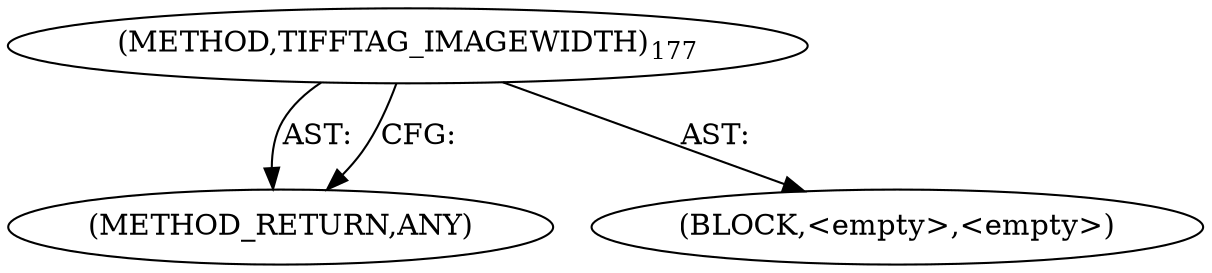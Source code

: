 digraph "TIFFTAG_IMAGEWIDTH" {  
"100197" [label = <(METHOD,TIFFTAG_IMAGEWIDTH)<SUB>177</SUB>> ]
"100198" [label = <(METHOD_RETURN,ANY)> ]
"100199" [label = <(BLOCK,&lt;empty&gt;,&lt;empty&gt;)> ]
  "100197" -> "100198"  [ label = "AST: "] 
  "100197" -> "100199"  [ label = "AST: "] 
  "100197" -> "100198"  [ label = "CFG: "] 
}
